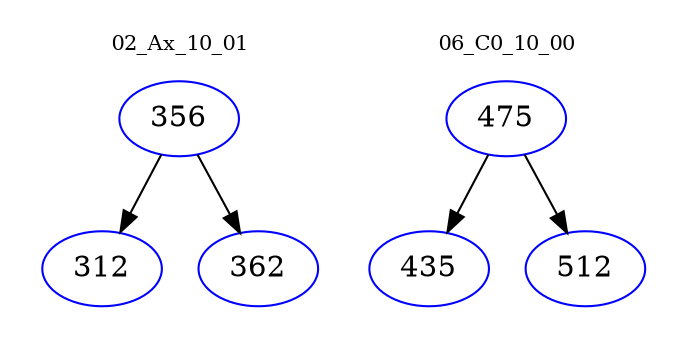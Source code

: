 digraph{
subgraph cluster_0 {
color = white
label = "02_Ax_10_01";
fontsize=10;
T0_356 [label="356", color="blue"]
T0_356 -> T0_312 [color="black"]
T0_312 [label="312", color="blue"]
T0_356 -> T0_362 [color="black"]
T0_362 [label="362", color="blue"]
}
subgraph cluster_1 {
color = white
label = "06_C0_10_00";
fontsize=10;
T1_475 [label="475", color="blue"]
T1_475 -> T1_435 [color="black"]
T1_435 [label="435", color="blue"]
T1_475 -> T1_512 [color="black"]
T1_512 [label="512", color="blue"]
}
}
